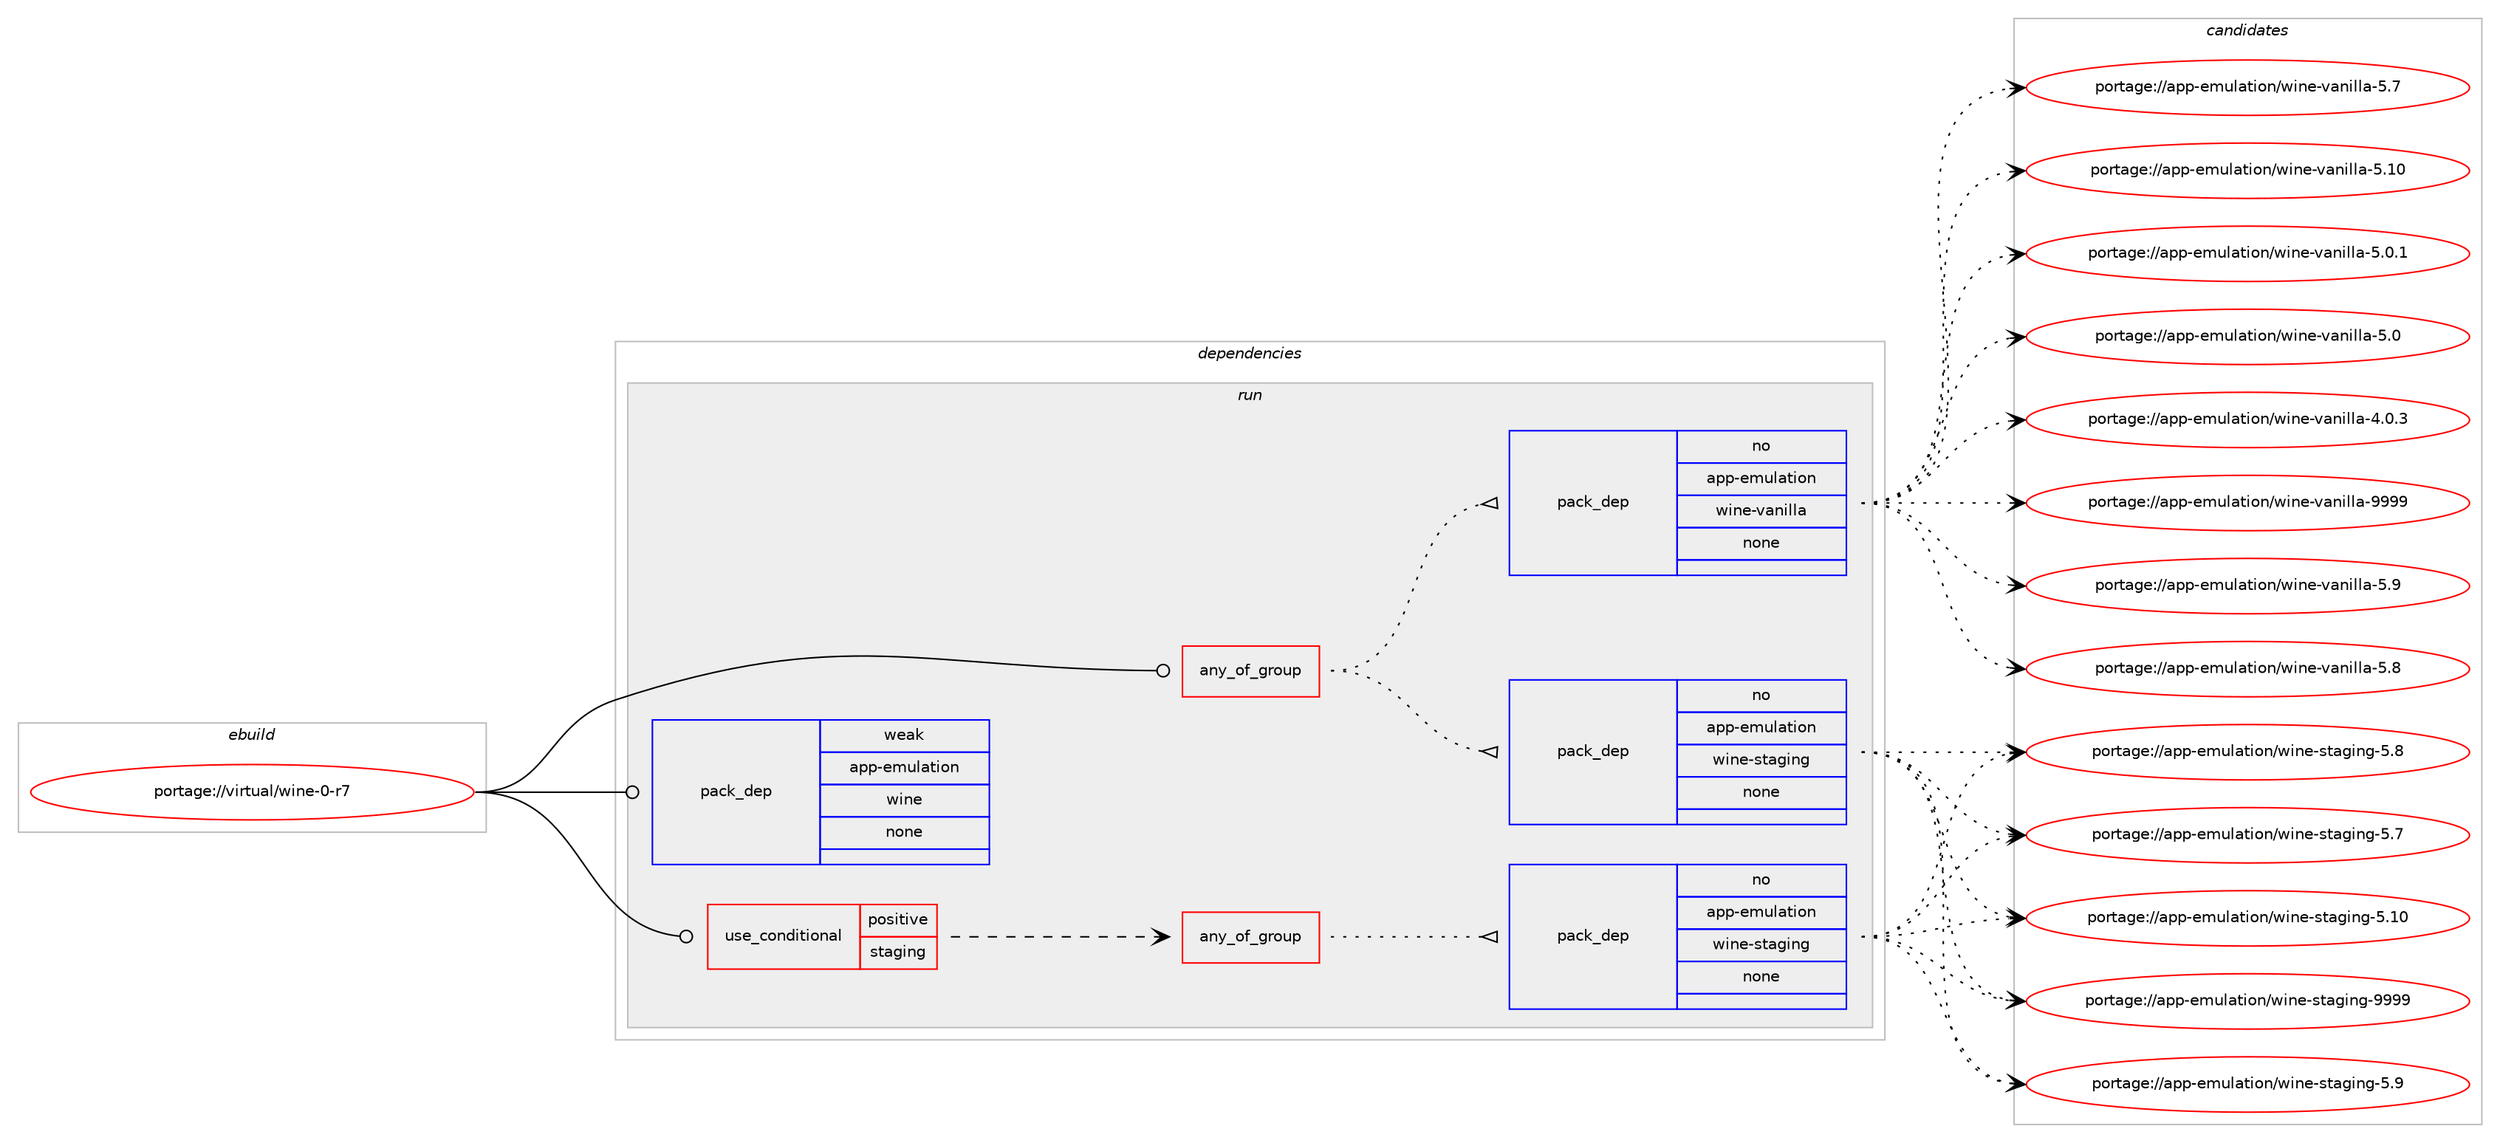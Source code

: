 digraph prolog {

# *************
# Graph options
# *************

newrank=true;
concentrate=true;
compound=true;
graph [rankdir=LR,fontname=Helvetica,fontsize=10,ranksep=1.5];#, ranksep=2.5, nodesep=0.2];
edge  [arrowhead=vee];
node  [fontname=Helvetica,fontsize=10];

# **********
# The ebuild
# **********

subgraph cluster_leftcol {
color=gray;
rank=same;
label=<<i>ebuild</i>>;
id [label="portage://virtual/wine-0-r7", color=red, width=4, href="../virtual/wine-0-r7.svg"];
}

# ****************
# The dependencies
# ****************

subgraph cluster_midcol {
color=gray;
label=<<i>dependencies</i>>;
subgraph cluster_compile {
fillcolor="#eeeeee";
style=filled;
label=<<i>compile</i>>;
}
subgraph cluster_compileandrun {
fillcolor="#eeeeee";
style=filled;
label=<<i>compile and run</i>>;
}
subgraph cluster_run {
fillcolor="#eeeeee";
style=filled;
label=<<i>run</i>>;
subgraph any35 {
dependency2435 [label=<<TABLE BORDER="0" CELLBORDER="1" CELLSPACING="0" CELLPADDING="4"><TR><TD CELLPADDING="10">any_of_group</TD></TR></TABLE>>, shape=none, color=red];subgraph pack2111 {
dependency2436 [label=<<TABLE BORDER="0" CELLBORDER="1" CELLSPACING="0" CELLPADDING="4" WIDTH="220"><TR><TD ROWSPAN="6" CELLPADDING="30">pack_dep</TD></TR><TR><TD WIDTH="110">no</TD></TR><TR><TD>app-emulation</TD></TR><TR><TD>wine-vanilla</TD></TR><TR><TD>none</TD></TR><TR><TD></TD></TR></TABLE>>, shape=none, color=blue];
}
dependency2435:e -> dependency2436:w [weight=20,style="dotted",arrowhead="oinv"];
subgraph pack2112 {
dependency2437 [label=<<TABLE BORDER="0" CELLBORDER="1" CELLSPACING="0" CELLPADDING="4" WIDTH="220"><TR><TD ROWSPAN="6" CELLPADDING="30">pack_dep</TD></TR><TR><TD WIDTH="110">no</TD></TR><TR><TD>app-emulation</TD></TR><TR><TD>wine-staging</TD></TR><TR><TD>none</TD></TR><TR><TD></TD></TR></TABLE>>, shape=none, color=blue];
}
dependency2435:e -> dependency2437:w [weight=20,style="dotted",arrowhead="oinv"];
}
id:e -> dependency2435:w [weight=20,style="solid",arrowhead="odot"];
subgraph cond287 {
dependency2438 [label=<<TABLE BORDER="0" CELLBORDER="1" CELLSPACING="0" CELLPADDING="4"><TR><TD ROWSPAN="3" CELLPADDING="10">use_conditional</TD></TR><TR><TD>positive</TD></TR><TR><TD>staging</TD></TR></TABLE>>, shape=none, color=red];
subgraph any36 {
dependency2439 [label=<<TABLE BORDER="0" CELLBORDER="1" CELLSPACING="0" CELLPADDING="4"><TR><TD CELLPADDING="10">any_of_group</TD></TR></TABLE>>, shape=none, color=red];subgraph pack2113 {
dependency2440 [label=<<TABLE BORDER="0" CELLBORDER="1" CELLSPACING="0" CELLPADDING="4" WIDTH="220"><TR><TD ROWSPAN="6" CELLPADDING="30">pack_dep</TD></TR><TR><TD WIDTH="110">no</TD></TR><TR><TD>app-emulation</TD></TR><TR><TD>wine-staging</TD></TR><TR><TD>none</TD></TR><TR><TD></TD></TR></TABLE>>, shape=none, color=blue];
}
dependency2439:e -> dependency2440:w [weight=20,style="dotted",arrowhead="oinv"];
}
dependency2438:e -> dependency2439:w [weight=20,style="dashed",arrowhead="vee"];
}
id:e -> dependency2438:w [weight=20,style="solid",arrowhead="odot"];
subgraph pack2114 {
dependency2441 [label=<<TABLE BORDER="0" CELLBORDER="1" CELLSPACING="0" CELLPADDING="4" WIDTH="220"><TR><TD ROWSPAN="6" CELLPADDING="30">pack_dep</TD></TR><TR><TD WIDTH="110">weak</TD></TR><TR><TD>app-emulation</TD></TR><TR><TD>wine</TD></TR><TR><TD>none</TD></TR><TR><TD></TD></TR></TABLE>>, shape=none, color=blue];
}
id:e -> dependency2441:w [weight=20,style="solid",arrowhead="odot"];
}
}

# **************
# The candidates
# **************

subgraph cluster_choices {
rank=same;
color=gray;
label=<<i>candidates</i>>;

subgraph choice2111 {
color=black;
nodesep=1;
choice971121124510110911710897116105111110471191051101014511897110105108108974557575757 [label="portage://app-emulation/wine-vanilla-9999", color=red, width=4,href="../app-emulation/wine-vanilla-9999.svg"];
choice9711211245101109117108971161051111104711910511010145118971101051081089745534657 [label="portage://app-emulation/wine-vanilla-5.9", color=red, width=4,href="../app-emulation/wine-vanilla-5.9.svg"];
choice9711211245101109117108971161051111104711910511010145118971101051081089745534656 [label="portage://app-emulation/wine-vanilla-5.8", color=red, width=4,href="../app-emulation/wine-vanilla-5.8.svg"];
choice9711211245101109117108971161051111104711910511010145118971101051081089745534655 [label="portage://app-emulation/wine-vanilla-5.7", color=red, width=4,href="../app-emulation/wine-vanilla-5.7.svg"];
choice971121124510110911710897116105111110471191051101014511897110105108108974553464948 [label="portage://app-emulation/wine-vanilla-5.10", color=red, width=4,href="../app-emulation/wine-vanilla-5.10.svg"];
choice97112112451011091171089711610511111047119105110101451189711010510810897455346484649 [label="portage://app-emulation/wine-vanilla-5.0.1", color=red, width=4,href="../app-emulation/wine-vanilla-5.0.1.svg"];
choice9711211245101109117108971161051111104711910511010145118971101051081089745534648 [label="portage://app-emulation/wine-vanilla-5.0", color=red, width=4,href="../app-emulation/wine-vanilla-5.0.svg"];
choice97112112451011091171089711610511111047119105110101451189711010510810897455246484651 [label="portage://app-emulation/wine-vanilla-4.0.3", color=red, width=4,href="../app-emulation/wine-vanilla-4.0.3.svg"];
dependency2436:e -> choice971121124510110911710897116105111110471191051101014511897110105108108974557575757:w [style=dotted,weight="100"];
dependency2436:e -> choice9711211245101109117108971161051111104711910511010145118971101051081089745534657:w [style=dotted,weight="100"];
dependency2436:e -> choice9711211245101109117108971161051111104711910511010145118971101051081089745534656:w [style=dotted,weight="100"];
dependency2436:e -> choice9711211245101109117108971161051111104711910511010145118971101051081089745534655:w [style=dotted,weight="100"];
dependency2436:e -> choice971121124510110911710897116105111110471191051101014511897110105108108974553464948:w [style=dotted,weight="100"];
dependency2436:e -> choice97112112451011091171089711610511111047119105110101451189711010510810897455346484649:w [style=dotted,weight="100"];
dependency2436:e -> choice9711211245101109117108971161051111104711910511010145118971101051081089745534648:w [style=dotted,weight="100"];
dependency2436:e -> choice97112112451011091171089711610511111047119105110101451189711010510810897455246484651:w [style=dotted,weight="100"];
}
subgraph choice2112 {
color=black;
nodesep=1;
choice9711211245101109117108971161051111104711910511010145115116971031051101034557575757 [label="portage://app-emulation/wine-staging-9999", color=red, width=4,href="../app-emulation/wine-staging-9999.svg"];
choice97112112451011091171089711610511111047119105110101451151169710310511010345534657 [label="portage://app-emulation/wine-staging-5.9", color=red, width=4,href="../app-emulation/wine-staging-5.9.svg"];
choice97112112451011091171089711610511111047119105110101451151169710310511010345534656 [label="portage://app-emulation/wine-staging-5.8", color=red, width=4,href="../app-emulation/wine-staging-5.8.svg"];
choice97112112451011091171089711610511111047119105110101451151169710310511010345534655 [label="portage://app-emulation/wine-staging-5.7", color=red, width=4,href="../app-emulation/wine-staging-5.7.svg"];
choice9711211245101109117108971161051111104711910511010145115116971031051101034553464948 [label="portage://app-emulation/wine-staging-5.10", color=red, width=4,href="../app-emulation/wine-staging-5.10.svg"];
dependency2437:e -> choice9711211245101109117108971161051111104711910511010145115116971031051101034557575757:w [style=dotted,weight="100"];
dependency2437:e -> choice97112112451011091171089711610511111047119105110101451151169710310511010345534657:w [style=dotted,weight="100"];
dependency2437:e -> choice97112112451011091171089711610511111047119105110101451151169710310511010345534656:w [style=dotted,weight="100"];
dependency2437:e -> choice97112112451011091171089711610511111047119105110101451151169710310511010345534655:w [style=dotted,weight="100"];
dependency2437:e -> choice9711211245101109117108971161051111104711910511010145115116971031051101034553464948:w [style=dotted,weight="100"];
}
subgraph choice2113 {
color=black;
nodesep=1;
choice9711211245101109117108971161051111104711910511010145115116971031051101034557575757 [label="portage://app-emulation/wine-staging-9999", color=red, width=4,href="../app-emulation/wine-staging-9999.svg"];
choice97112112451011091171089711610511111047119105110101451151169710310511010345534657 [label="portage://app-emulation/wine-staging-5.9", color=red, width=4,href="../app-emulation/wine-staging-5.9.svg"];
choice97112112451011091171089711610511111047119105110101451151169710310511010345534656 [label="portage://app-emulation/wine-staging-5.8", color=red, width=4,href="../app-emulation/wine-staging-5.8.svg"];
choice97112112451011091171089711610511111047119105110101451151169710310511010345534655 [label="portage://app-emulation/wine-staging-5.7", color=red, width=4,href="../app-emulation/wine-staging-5.7.svg"];
choice9711211245101109117108971161051111104711910511010145115116971031051101034553464948 [label="portage://app-emulation/wine-staging-5.10", color=red, width=4,href="../app-emulation/wine-staging-5.10.svg"];
dependency2440:e -> choice9711211245101109117108971161051111104711910511010145115116971031051101034557575757:w [style=dotted,weight="100"];
dependency2440:e -> choice97112112451011091171089711610511111047119105110101451151169710310511010345534657:w [style=dotted,weight="100"];
dependency2440:e -> choice97112112451011091171089711610511111047119105110101451151169710310511010345534656:w [style=dotted,weight="100"];
dependency2440:e -> choice97112112451011091171089711610511111047119105110101451151169710310511010345534655:w [style=dotted,weight="100"];
dependency2440:e -> choice9711211245101109117108971161051111104711910511010145115116971031051101034553464948:w [style=dotted,weight="100"];
}
subgraph choice2114 {
color=black;
nodesep=1;
}
}

}
